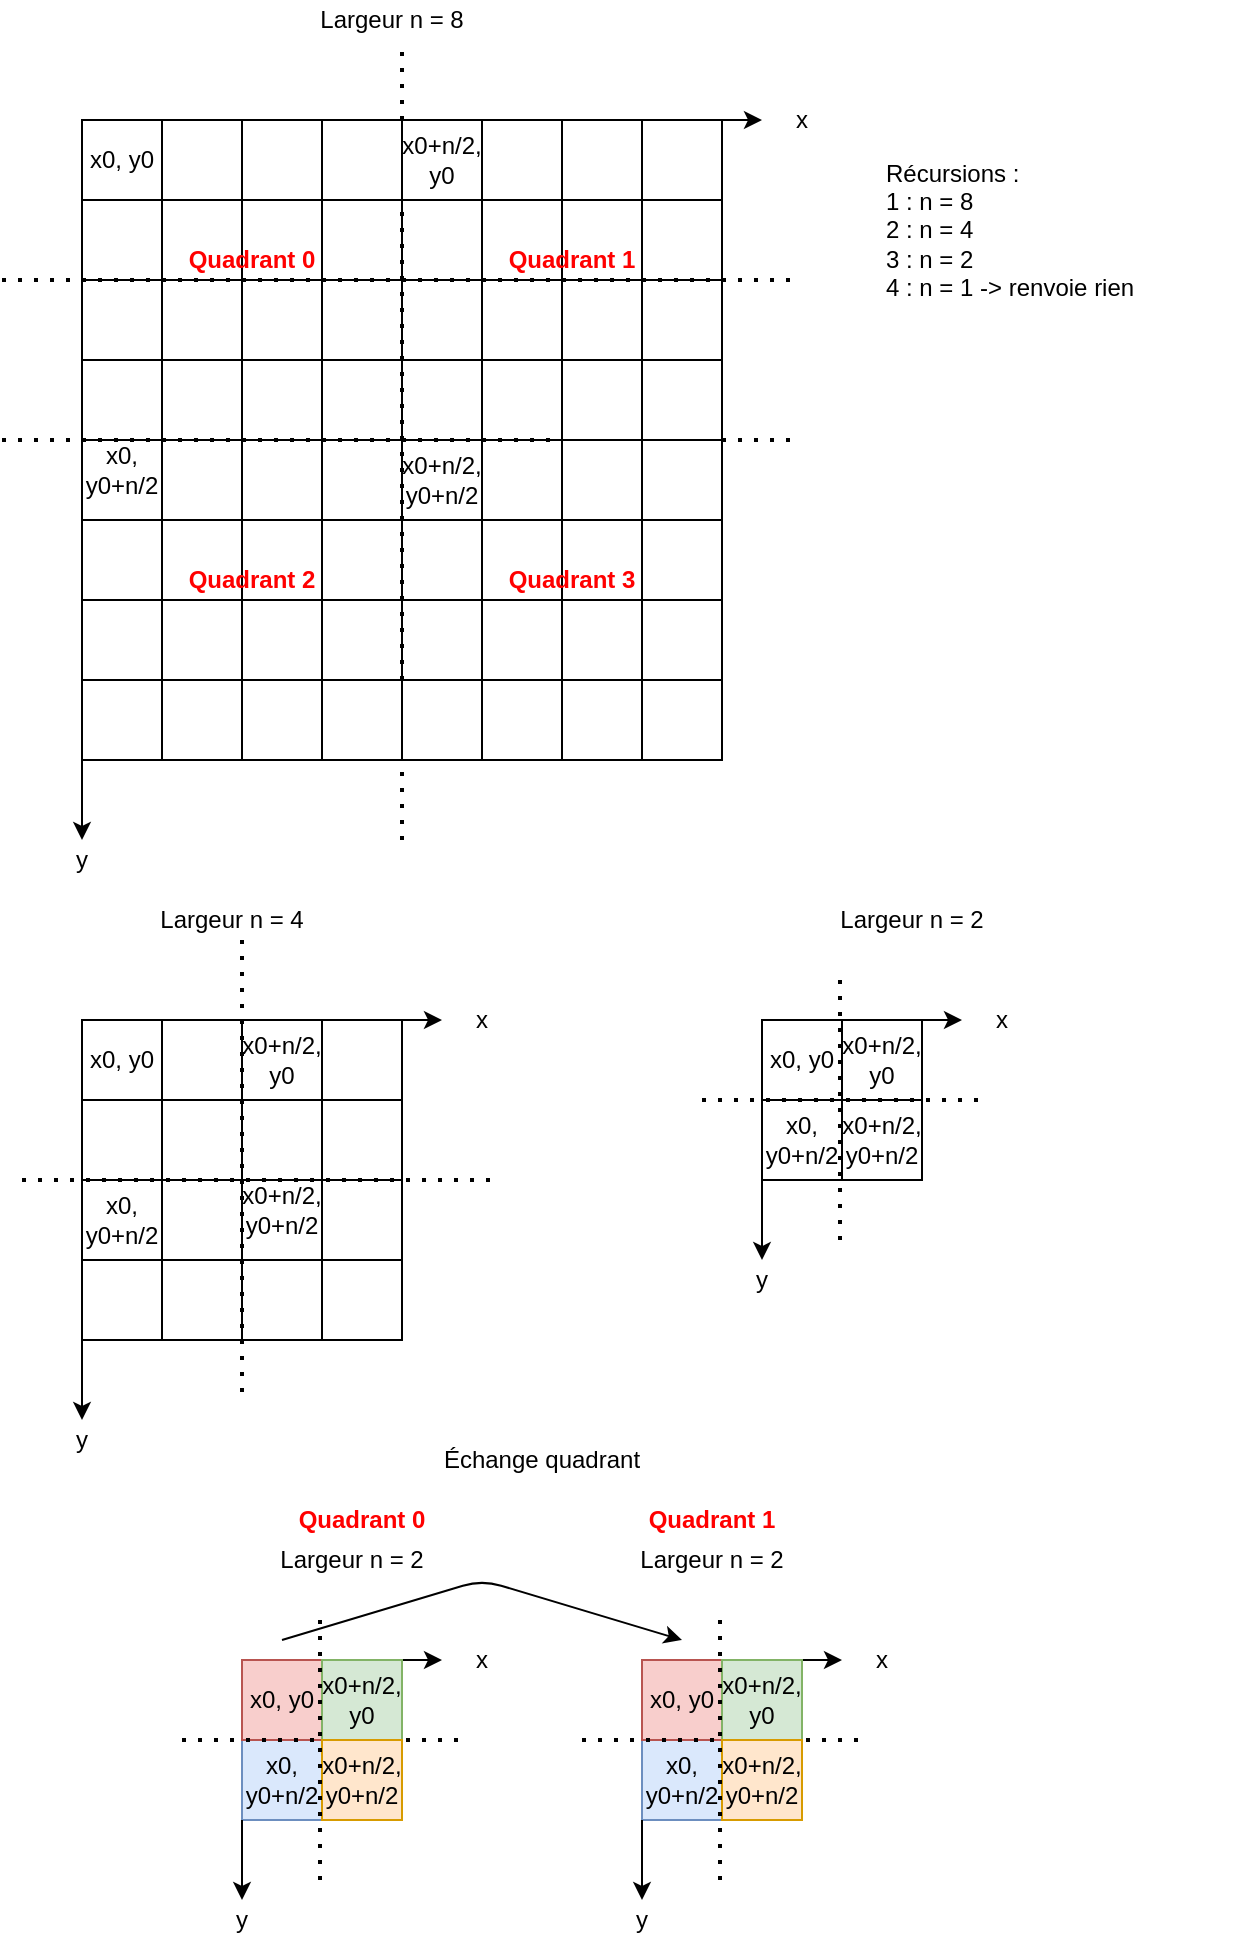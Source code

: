 <mxfile version="13.7.9" type="device"><diagram id="n2MHxy23LlcW4F53Tmk_" name="Page-1"><mxGraphModel dx="1102" dy="768" grid="1" gridSize="10" guides="1" tooltips="1" connect="1" arrows="1" fold="1" page="1" pageScale="1" pageWidth="827" pageHeight="1169" math="0" shadow="0"><root><mxCell id="0"/><mxCell id="1" parent="0"/><mxCell id="PZK3FzzsTEu2KzFQOpVX-1" value="" style="whiteSpace=wrap;html=1;aspect=fixed;" vertex="1" parent="1"><mxGeometry x="80" y="120" width="40" height="40" as="geometry"/></mxCell><mxCell id="PZK3FzzsTEu2KzFQOpVX-2" value="" style="whiteSpace=wrap;html=1;aspect=fixed;" vertex="1" parent="1"><mxGeometry x="120" y="120" width="40" height="40" as="geometry"/></mxCell><mxCell id="PZK3FzzsTEu2KzFQOpVX-3" value="" style="whiteSpace=wrap;html=1;aspect=fixed;" vertex="1" parent="1"><mxGeometry x="120" y="160" width="40" height="40" as="geometry"/></mxCell><mxCell id="PZK3FzzsTEu2KzFQOpVX-4" value="" style="whiteSpace=wrap;html=1;aspect=fixed;" vertex="1" parent="1"><mxGeometry x="80" y="160" width="40" height="40" as="geometry"/></mxCell><mxCell id="PZK3FzzsTEu2KzFQOpVX-5" value="" style="whiteSpace=wrap;html=1;aspect=fixed;" vertex="1" parent="1"><mxGeometry x="160" y="120" width="40" height="40" as="geometry"/></mxCell><mxCell id="PZK3FzzsTEu2KzFQOpVX-6" value="" style="whiteSpace=wrap;html=1;aspect=fixed;" vertex="1" parent="1"><mxGeometry x="160" y="160" width="40" height="40" as="geometry"/></mxCell><mxCell id="PZK3FzzsTEu2KzFQOpVX-7" value="" style="whiteSpace=wrap;html=1;aspect=fixed;" vertex="1" parent="1"><mxGeometry x="80" y="200" width="40" height="40" as="geometry"/></mxCell><mxCell id="PZK3FzzsTEu2KzFQOpVX-8" value="" style="whiteSpace=wrap;html=1;aspect=fixed;" vertex="1" parent="1"><mxGeometry x="120" y="200" width="40" height="40" as="geometry"/></mxCell><mxCell id="PZK3FzzsTEu2KzFQOpVX-9" value="" style="whiteSpace=wrap;html=1;aspect=fixed;" vertex="1" parent="1"><mxGeometry x="160" y="200" width="40" height="40" as="geometry"/></mxCell><mxCell id="PZK3FzzsTEu2KzFQOpVX-10" value="" style="whiteSpace=wrap;html=1;aspect=fixed;" vertex="1" parent="1"><mxGeometry x="200" y="240" width="40" height="40" as="geometry"/></mxCell><mxCell id="PZK3FzzsTEu2KzFQOpVX-11" value="" style="whiteSpace=wrap;html=1;aspect=fixed;" vertex="1" parent="1"><mxGeometry x="240" y="240" width="40" height="40" as="geometry"/></mxCell><mxCell id="PZK3FzzsTEu2KzFQOpVX-12" value="" style="whiteSpace=wrap;html=1;aspect=fixed;" vertex="1" parent="1"><mxGeometry x="240" y="280" width="40" height="40" as="geometry"/></mxCell><mxCell id="PZK3FzzsTEu2KzFQOpVX-13" value="" style="whiteSpace=wrap;html=1;aspect=fixed;" vertex="1" parent="1"><mxGeometry x="200" y="280" width="40" height="40" as="geometry"/></mxCell><mxCell id="PZK3FzzsTEu2KzFQOpVX-14" value="" style="whiteSpace=wrap;html=1;aspect=fixed;" vertex="1" parent="1"><mxGeometry x="280" y="240" width="40" height="40" as="geometry"/></mxCell><mxCell id="PZK3FzzsTEu2KzFQOpVX-15" value="" style="whiteSpace=wrap;html=1;aspect=fixed;" vertex="1" parent="1"><mxGeometry x="280" y="280" width="40" height="40" as="geometry"/></mxCell><mxCell id="PZK3FzzsTEu2KzFQOpVX-16" value="" style="whiteSpace=wrap;html=1;aspect=fixed;" vertex="1" parent="1"><mxGeometry x="200" y="320" width="40" height="40" as="geometry"/></mxCell><mxCell id="PZK3FzzsTEu2KzFQOpVX-17" value="" style="whiteSpace=wrap;html=1;aspect=fixed;" vertex="1" parent="1"><mxGeometry x="240" y="320" width="40" height="40" as="geometry"/></mxCell><mxCell id="PZK3FzzsTEu2KzFQOpVX-18" value="" style="whiteSpace=wrap;html=1;aspect=fixed;" vertex="1" parent="1"><mxGeometry x="280" y="320" width="40" height="40" as="geometry"/></mxCell><mxCell id="PZK3FzzsTEu2KzFQOpVX-19" value="" style="whiteSpace=wrap;html=1;aspect=fixed;" vertex="1" parent="1"><mxGeometry x="80" y="240" width="40" height="40" as="geometry"/></mxCell><mxCell id="PZK3FzzsTEu2KzFQOpVX-20" value="" style="whiteSpace=wrap;html=1;aspect=fixed;" vertex="1" parent="1"><mxGeometry x="120" y="240" width="40" height="40" as="geometry"/></mxCell><mxCell id="PZK3FzzsTEu2KzFQOpVX-21" value="" style="whiteSpace=wrap;html=1;aspect=fixed;" vertex="1" parent="1"><mxGeometry x="120" y="280" width="40" height="40" as="geometry"/></mxCell><mxCell id="PZK3FzzsTEu2KzFQOpVX-22" value="" style="whiteSpace=wrap;html=1;aspect=fixed;" vertex="1" parent="1"><mxGeometry x="80" y="280" width="40" height="40" as="geometry"/></mxCell><mxCell id="PZK3FzzsTEu2KzFQOpVX-23" value="" style="whiteSpace=wrap;html=1;aspect=fixed;" vertex="1" parent="1"><mxGeometry x="160" y="240" width="40" height="40" as="geometry"/></mxCell><mxCell id="PZK3FzzsTEu2KzFQOpVX-24" value="" style="whiteSpace=wrap;html=1;aspect=fixed;" vertex="1" parent="1"><mxGeometry x="160" y="280" width="40" height="40" as="geometry"/></mxCell><mxCell id="PZK3FzzsTEu2KzFQOpVX-25" value="" style="whiteSpace=wrap;html=1;aspect=fixed;" vertex="1" parent="1"><mxGeometry x="80" y="320" width="40" height="40" as="geometry"/></mxCell><mxCell id="PZK3FzzsTEu2KzFQOpVX-26" value="" style="whiteSpace=wrap;html=1;aspect=fixed;" vertex="1" parent="1"><mxGeometry x="120" y="320" width="40" height="40" as="geometry"/></mxCell><mxCell id="PZK3FzzsTEu2KzFQOpVX-27" value="" style="whiteSpace=wrap;html=1;aspect=fixed;" vertex="1" parent="1"><mxGeometry x="160" y="320" width="40" height="40" as="geometry"/></mxCell><mxCell id="PZK3FzzsTEu2KzFQOpVX-28" value="" style="whiteSpace=wrap;html=1;aspect=fixed;" vertex="1" parent="1"><mxGeometry x="200" y="120" width="40" height="40" as="geometry"/></mxCell><mxCell id="PZK3FzzsTEu2KzFQOpVX-29" value="" style="whiteSpace=wrap;html=1;aspect=fixed;" vertex="1" parent="1"><mxGeometry x="240" y="120" width="40" height="40" as="geometry"/></mxCell><mxCell id="PZK3FzzsTEu2KzFQOpVX-30" value="" style="whiteSpace=wrap;html=1;aspect=fixed;" vertex="1" parent="1"><mxGeometry x="240" y="160" width="40" height="40" as="geometry"/></mxCell><mxCell id="PZK3FzzsTEu2KzFQOpVX-31" value="" style="whiteSpace=wrap;html=1;aspect=fixed;" vertex="1" parent="1"><mxGeometry x="200" y="160" width="40" height="40" as="geometry"/></mxCell><mxCell id="PZK3FzzsTEu2KzFQOpVX-32" value="" style="whiteSpace=wrap;html=1;aspect=fixed;" vertex="1" parent="1"><mxGeometry x="280" y="120" width="40" height="40" as="geometry"/></mxCell><mxCell id="PZK3FzzsTEu2KzFQOpVX-33" value="" style="whiteSpace=wrap;html=1;aspect=fixed;" vertex="1" parent="1"><mxGeometry x="280" y="160" width="40" height="40" as="geometry"/></mxCell><mxCell id="PZK3FzzsTEu2KzFQOpVX-34" value="" style="whiteSpace=wrap;html=1;aspect=fixed;" vertex="1" parent="1"><mxGeometry x="200" y="200" width="40" height="40" as="geometry"/></mxCell><mxCell id="PZK3FzzsTEu2KzFQOpVX-35" value="" style="whiteSpace=wrap;html=1;aspect=fixed;" vertex="1" parent="1"><mxGeometry x="240" y="200" width="40" height="40" as="geometry"/></mxCell><mxCell id="PZK3FzzsTEu2KzFQOpVX-36" value="" style="whiteSpace=wrap;html=1;aspect=fixed;" vertex="1" parent="1"><mxGeometry x="280" y="200" width="40" height="40" as="geometry"/></mxCell><mxCell id="PZK3FzzsTEu2KzFQOpVX-37" value="" style="endArrow=none;dashed=1;html=1;dashPattern=1 3;strokeWidth=2;" edge="1" parent="1"><mxGeometry width="50" height="50" relative="1" as="geometry"><mxPoint x="240" y="440" as="sourcePoint"/><mxPoint x="240" y="40" as="targetPoint"/></mxGeometry></mxCell><mxCell id="PZK3FzzsTEu2KzFQOpVX-38" value="" style="endArrow=none;dashed=1;html=1;dashPattern=1 3;strokeWidth=2;" edge="1" parent="1"><mxGeometry width="50" height="50" relative="1" as="geometry"><mxPoint x="40" y="240" as="sourcePoint"/><mxPoint x="440" y="240" as="targetPoint"/></mxGeometry></mxCell><mxCell id="PZK3FzzsTEu2KzFQOpVX-115" value="" style="whiteSpace=wrap;html=1;aspect=fixed;" vertex="1" parent="1"><mxGeometry x="80" y="80" width="40" height="40" as="geometry"/></mxCell><mxCell id="PZK3FzzsTEu2KzFQOpVX-116" value="" style="whiteSpace=wrap;html=1;aspect=fixed;" vertex="1" parent="1"><mxGeometry x="120" y="80" width="40" height="40" as="geometry"/></mxCell><mxCell id="PZK3FzzsTEu2KzFQOpVX-117" value="" style="whiteSpace=wrap;html=1;aspect=fixed;" vertex="1" parent="1"><mxGeometry x="160" y="80" width="40" height="40" as="geometry"/></mxCell><mxCell id="PZK3FzzsTEu2KzFQOpVX-118" value="" style="whiteSpace=wrap;html=1;aspect=fixed;" vertex="1" parent="1"><mxGeometry x="200" y="80" width="40" height="40" as="geometry"/></mxCell><mxCell id="PZK3FzzsTEu2KzFQOpVX-119" value="" style="whiteSpace=wrap;html=1;aspect=fixed;" vertex="1" parent="1"><mxGeometry x="240" y="80" width="40" height="40" as="geometry"/></mxCell><mxCell id="PZK3FzzsTEu2KzFQOpVX-120" value="" style="whiteSpace=wrap;html=1;aspect=fixed;" vertex="1" parent="1"><mxGeometry x="280" y="80" width="40" height="40" as="geometry"/></mxCell><mxCell id="PZK3FzzsTEu2KzFQOpVX-121" value="" style="whiteSpace=wrap;html=1;aspect=fixed;" vertex="1" parent="1"><mxGeometry x="320" y="240" width="40" height="40" as="geometry"/></mxCell><mxCell id="PZK3FzzsTEu2KzFQOpVX-122" value="" style="whiteSpace=wrap;html=1;aspect=fixed;" vertex="1" parent="1"><mxGeometry x="320" y="280" width="40" height="40" as="geometry"/></mxCell><mxCell id="PZK3FzzsTEu2KzFQOpVX-123" value="" style="whiteSpace=wrap;html=1;aspect=fixed;" vertex="1" parent="1"><mxGeometry x="320" y="320" width="40" height="40" as="geometry"/></mxCell><mxCell id="PZK3FzzsTEu2KzFQOpVX-124" value="" style="whiteSpace=wrap;html=1;aspect=fixed;" vertex="1" parent="1"><mxGeometry x="320" y="120" width="40" height="40" as="geometry"/></mxCell><mxCell id="PZK3FzzsTEu2KzFQOpVX-125" value="" style="whiteSpace=wrap;html=1;aspect=fixed;" vertex="1" parent="1"><mxGeometry x="320" y="160" width="40" height="40" as="geometry"/></mxCell><mxCell id="PZK3FzzsTEu2KzFQOpVX-126" value="" style="whiteSpace=wrap;html=1;aspect=fixed;" vertex="1" parent="1"><mxGeometry x="320" y="200" width="40" height="40" as="geometry"/></mxCell><mxCell id="PZK3FzzsTEu2KzFQOpVX-127" value="" style="whiteSpace=wrap;html=1;aspect=fixed;" vertex="1" parent="1"><mxGeometry x="320" y="80" width="40" height="40" as="geometry"/></mxCell><mxCell id="PZK3FzzsTEu2KzFQOpVX-128" value="" style="whiteSpace=wrap;html=1;aspect=fixed;" vertex="1" parent="1"><mxGeometry x="360" y="240" width="40" height="40" as="geometry"/></mxCell><mxCell id="PZK3FzzsTEu2KzFQOpVX-129" value="" style="whiteSpace=wrap;html=1;aspect=fixed;" vertex="1" parent="1"><mxGeometry x="360" y="280" width="40" height="40" as="geometry"/></mxCell><mxCell id="PZK3FzzsTEu2KzFQOpVX-130" value="" style="whiteSpace=wrap;html=1;aspect=fixed;" vertex="1" parent="1"><mxGeometry x="360" y="320" width="40" height="40" as="geometry"/></mxCell><mxCell id="PZK3FzzsTEu2KzFQOpVX-131" value="" style="whiteSpace=wrap;html=1;aspect=fixed;" vertex="1" parent="1"><mxGeometry x="360" y="120" width="40" height="40" as="geometry"/></mxCell><mxCell id="PZK3FzzsTEu2KzFQOpVX-132" value="" style="whiteSpace=wrap;html=1;aspect=fixed;" vertex="1" parent="1"><mxGeometry x="360" y="160" width="40" height="40" as="geometry"/></mxCell><mxCell id="PZK3FzzsTEu2KzFQOpVX-133" value="" style="whiteSpace=wrap;html=1;aspect=fixed;" vertex="1" parent="1"><mxGeometry x="360" y="200" width="40" height="40" as="geometry"/></mxCell><mxCell id="PZK3FzzsTEu2KzFQOpVX-134" value="" style="whiteSpace=wrap;html=1;aspect=fixed;" vertex="1" parent="1"><mxGeometry x="360" y="80" width="40" height="40" as="geometry"/></mxCell><mxCell id="PZK3FzzsTEu2KzFQOpVX-135" value="" style="whiteSpace=wrap;html=1;aspect=fixed;" vertex="1" parent="1"><mxGeometry x="200" y="360" width="40" height="40" as="geometry"/></mxCell><mxCell id="PZK3FzzsTEu2KzFQOpVX-136" value="" style="whiteSpace=wrap;html=1;aspect=fixed;" vertex="1" parent="1"><mxGeometry x="240" y="360" width="40" height="40" as="geometry"/></mxCell><mxCell id="PZK3FzzsTEu2KzFQOpVX-137" value="" style="whiteSpace=wrap;html=1;aspect=fixed;" vertex="1" parent="1"><mxGeometry x="280" y="360" width="40" height="40" as="geometry"/></mxCell><mxCell id="PZK3FzzsTEu2KzFQOpVX-138" value="" style="whiteSpace=wrap;html=1;aspect=fixed;" vertex="1" parent="1"><mxGeometry x="80" y="360" width="40" height="40" as="geometry"/></mxCell><mxCell id="PZK3FzzsTEu2KzFQOpVX-139" value="" style="whiteSpace=wrap;html=1;aspect=fixed;" vertex="1" parent="1"><mxGeometry x="120" y="360" width="40" height="40" as="geometry"/></mxCell><mxCell id="PZK3FzzsTEu2KzFQOpVX-140" value="" style="whiteSpace=wrap;html=1;aspect=fixed;" vertex="1" parent="1"><mxGeometry x="160" y="360" width="40" height="40" as="geometry"/></mxCell><mxCell id="PZK3FzzsTEu2KzFQOpVX-141" value="" style="whiteSpace=wrap;html=1;aspect=fixed;" vertex="1" parent="1"><mxGeometry x="320" y="360" width="40" height="40" as="geometry"/></mxCell><mxCell id="PZK3FzzsTEu2KzFQOpVX-142" value="" style="whiteSpace=wrap;html=1;aspect=fixed;" vertex="1" parent="1"><mxGeometry x="360" y="360" width="40" height="40" as="geometry"/></mxCell><mxCell id="PZK3FzzsTEu2KzFQOpVX-146" value="Récursions :&lt;br&gt;1 : n = 8&lt;br&gt;2 : n = 4&lt;br&gt;3 : n = 2&lt;br&gt;4 : n = 1 -&amp;gt; renvoie rien" style="text;html=1;strokeColor=none;fillColor=none;align=left;verticalAlign=middle;whiteSpace=wrap;rounded=0;" vertex="1" parent="1"><mxGeometry x="480" y="90" width="180" height="90" as="geometry"/></mxCell><mxCell id="PZK3FzzsTEu2KzFQOpVX-147" value="x0, y0" style="text;html=1;strokeColor=none;fillColor=none;align=center;verticalAlign=middle;whiteSpace=wrap;rounded=0;" vertex="1" parent="1"><mxGeometry x="80" y="90" width="40" height="20" as="geometry"/></mxCell><mxCell id="PZK3FzzsTEu2KzFQOpVX-148" value="" style="endArrow=classic;html=1;exitX=0;exitY=1;exitDx=0;exitDy=0;" edge="1" parent="1" source="PZK3FzzsTEu2KzFQOpVX-138"><mxGeometry width="50" height="50" relative="1" as="geometry"><mxPoint x="300" y="270" as="sourcePoint"/><mxPoint x="80" y="440" as="targetPoint"/></mxGeometry></mxCell><mxCell id="PZK3FzzsTEu2KzFQOpVX-149" value="" style="endArrow=classic;html=1;exitX=1;exitY=0;exitDx=0;exitDy=0;" edge="1" parent="1" source="PZK3FzzsTEu2KzFQOpVX-134" target="PZK3FzzsTEu2KzFQOpVX-150"><mxGeometry width="50" height="50" relative="1" as="geometry"><mxPoint x="300" y="270" as="sourcePoint"/><mxPoint x="440" y="80" as="targetPoint"/></mxGeometry></mxCell><mxCell id="PZK3FzzsTEu2KzFQOpVX-150" value="x" style="text;html=1;strokeColor=none;fillColor=none;align=center;verticalAlign=middle;whiteSpace=wrap;rounded=0;" vertex="1" parent="1"><mxGeometry x="420" y="70" width="40" height="20" as="geometry"/></mxCell><mxCell id="PZK3FzzsTEu2KzFQOpVX-151" value="y" style="text;html=1;strokeColor=none;fillColor=none;align=center;verticalAlign=middle;whiteSpace=wrap;rounded=0;" vertex="1" parent="1"><mxGeometry x="60" y="440" width="40" height="20" as="geometry"/></mxCell><mxCell id="PZK3FzzsTEu2KzFQOpVX-152" value="x0, y0+n/2" style="text;html=1;strokeColor=none;fillColor=none;align=center;verticalAlign=middle;whiteSpace=wrap;rounded=0;" vertex="1" parent="1"><mxGeometry x="80" y="240" width="40" height="30" as="geometry"/></mxCell><mxCell id="PZK3FzzsTEu2KzFQOpVX-153" value="x0+n/2,&lt;br&gt;y0" style="text;html=1;strokeColor=none;fillColor=none;align=center;verticalAlign=middle;whiteSpace=wrap;rounded=0;" vertex="1" parent="1"><mxGeometry x="240" y="80" width="40" height="40" as="geometry"/></mxCell><mxCell id="PZK3FzzsTEu2KzFQOpVX-154" value="x0+n/2,&lt;br&gt;y0+n/2" style="text;html=1;strokeColor=none;fillColor=none;align=center;verticalAlign=middle;whiteSpace=wrap;rounded=0;" vertex="1" parent="1"><mxGeometry x="240" y="240" width="40" height="40" as="geometry"/></mxCell><mxCell id="PZK3FzzsTEu2KzFQOpVX-156" value="Largeur n = 8" style="text;html=1;strokeColor=none;fillColor=none;align=center;verticalAlign=middle;whiteSpace=wrap;rounded=0;" vertex="1" parent="1"><mxGeometry x="150" y="20" width="170" height="20" as="geometry"/></mxCell><mxCell id="PZK3FzzsTEu2KzFQOpVX-157" value="" style="whiteSpace=wrap;html=1;aspect=fixed;" vertex="1" parent="1"><mxGeometry x="80" y="570" width="40" height="40" as="geometry"/></mxCell><mxCell id="PZK3FzzsTEu2KzFQOpVX-158" value="" style="whiteSpace=wrap;html=1;aspect=fixed;" vertex="1" parent="1"><mxGeometry x="120" y="570" width="40" height="40" as="geometry"/></mxCell><mxCell id="PZK3FzzsTEu2KzFQOpVX-159" value="" style="whiteSpace=wrap;html=1;aspect=fixed;" vertex="1" parent="1"><mxGeometry x="120" y="610" width="40" height="40" as="geometry"/></mxCell><mxCell id="PZK3FzzsTEu2KzFQOpVX-160" value="" style="whiteSpace=wrap;html=1;aspect=fixed;" vertex="1" parent="1"><mxGeometry x="80" y="610" width="40" height="40" as="geometry"/></mxCell><mxCell id="PZK3FzzsTEu2KzFQOpVX-161" value="" style="whiteSpace=wrap;html=1;aspect=fixed;" vertex="1" parent="1"><mxGeometry x="160" y="570" width="40" height="40" as="geometry"/></mxCell><mxCell id="PZK3FzzsTEu2KzFQOpVX-162" value="" style="whiteSpace=wrap;html=1;aspect=fixed;" vertex="1" parent="1"><mxGeometry x="160" y="610" width="40" height="40" as="geometry"/></mxCell><mxCell id="PZK3FzzsTEu2KzFQOpVX-163" value="" style="whiteSpace=wrap;html=1;aspect=fixed;" vertex="1" parent="1"><mxGeometry x="80" y="650" width="40" height="40" as="geometry"/></mxCell><mxCell id="PZK3FzzsTEu2KzFQOpVX-164" value="" style="whiteSpace=wrap;html=1;aspect=fixed;" vertex="1" parent="1"><mxGeometry x="120" y="650" width="40" height="40" as="geometry"/></mxCell><mxCell id="PZK3FzzsTEu2KzFQOpVX-165" value="" style="whiteSpace=wrap;html=1;aspect=fixed;" vertex="1" parent="1"><mxGeometry x="160" y="650" width="40" height="40" as="geometry"/></mxCell><mxCell id="PZK3FzzsTEu2KzFQOpVX-172" value="" style="whiteSpace=wrap;html=1;aspect=fixed;" vertex="1" parent="1"><mxGeometry x="200" y="570" width="40" height="40" as="geometry"/></mxCell><mxCell id="PZK3FzzsTEu2KzFQOpVX-175" value="" style="whiteSpace=wrap;html=1;aspect=fixed;" vertex="1" parent="1"><mxGeometry x="200" y="610" width="40" height="40" as="geometry"/></mxCell><mxCell id="PZK3FzzsTEu2KzFQOpVX-178" value="" style="whiteSpace=wrap;html=1;aspect=fixed;" vertex="1" parent="1"><mxGeometry x="200" y="650" width="40" height="40" as="geometry"/></mxCell><mxCell id="PZK3FzzsTEu2KzFQOpVX-182" value="" style="whiteSpace=wrap;html=1;aspect=fixed;" vertex="1" parent="1"><mxGeometry x="80" y="530" width="40" height="40" as="geometry"/></mxCell><mxCell id="PZK3FzzsTEu2KzFQOpVX-183" value="" style="whiteSpace=wrap;html=1;aspect=fixed;" vertex="1" parent="1"><mxGeometry x="120" y="530" width="40" height="40" as="geometry"/></mxCell><mxCell id="PZK3FzzsTEu2KzFQOpVX-184" value="" style="whiteSpace=wrap;html=1;aspect=fixed;" vertex="1" parent="1"><mxGeometry x="160" y="530" width="40" height="40" as="geometry"/></mxCell><mxCell id="PZK3FzzsTEu2KzFQOpVX-185" value="" style="whiteSpace=wrap;html=1;aspect=fixed;" vertex="1" parent="1"><mxGeometry x="200" y="530" width="40" height="40" as="geometry"/></mxCell><mxCell id="PZK3FzzsTEu2KzFQOpVX-198" value="" style="endArrow=none;dashed=1;html=1;dashPattern=1 3;strokeWidth=2;" edge="1" parent="1"><mxGeometry width="50" height="50" relative="1" as="geometry"><mxPoint x="50" y="610" as="sourcePoint"/><mxPoint x="290" y="610" as="targetPoint"/></mxGeometry></mxCell><mxCell id="PZK3FzzsTEu2KzFQOpVX-199" value="x0, y0" style="text;html=1;strokeColor=none;fillColor=none;align=center;verticalAlign=middle;whiteSpace=wrap;rounded=0;" vertex="1" parent="1"><mxGeometry x="80" y="540" width="40" height="20" as="geometry"/></mxCell><mxCell id="PZK3FzzsTEu2KzFQOpVX-200" value="" style="endArrow=classic;html=1;exitX=1;exitY=0;exitDx=0;exitDy=0;" edge="1" target="PZK3FzzsTEu2KzFQOpVX-201" parent="1"><mxGeometry width="50" height="50" relative="1" as="geometry"><mxPoint x="240" y="530" as="sourcePoint"/><mxPoint x="280" y="530" as="targetPoint"/></mxGeometry></mxCell><mxCell id="PZK3FzzsTEu2KzFQOpVX-201" value="x" style="text;html=1;strokeColor=none;fillColor=none;align=center;verticalAlign=middle;whiteSpace=wrap;rounded=0;" vertex="1" parent="1"><mxGeometry x="260" y="520" width="40" height="20" as="geometry"/></mxCell><mxCell id="PZK3FzzsTEu2KzFQOpVX-202" value="x0, y0+n/2" style="text;html=1;strokeColor=none;fillColor=none;align=center;verticalAlign=middle;whiteSpace=wrap;rounded=0;" vertex="1" parent="1"><mxGeometry x="80" y="615" width="40" height="30" as="geometry"/></mxCell><mxCell id="PZK3FzzsTEu2KzFQOpVX-203" value="x0+n/2,&lt;br&gt;y0" style="text;html=1;strokeColor=none;fillColor=none;align=center;verticalAlign=middle;whiteSpace=wrap;rounded=0;" vertex="1" parent="1"><mxGeometry x="160" y="530" width="40" height="40" as="geometry"/></mxCell><mxCell id="PZK3FzzsTEu2KzFQOpVX-204" value="x0+n/2,&lt;br&gt;y0+n/2" style="text;html=1;strokeColor=none;fillColor=none;align=center;verticalAlign=middle;whiteSpace=wrap;rounded=0;" vertex="1" parent="1"><mxGeometry x="160" y="605" width="40" height="40" as="geometry"/></mxCell><mxCell id="PZK3FzzsTEu2KzFQOpVX-205" value="Largeur n = 4" style="text;html=1;strokeColor=none;fillColor=none;align=center;verticalAlign=middle;whiteSpace=wrap;rounded=0;" vertex="1" parent="1"><mxGeometry x="70" y="470" width="170" height="20" as="geometry"/></mxCell><mxCell id="PZK3FzzsTEu2KzFQOpVX-206" value="" style="endArrow=none;dashed=1;html=1;dashPattern=1 3;strokeWidth=2;" edge="1" parent="1"><mxGeometry width="50" height="50" relative="1" as="geometry"><mxPoint x="160" y="490" as="sourcePoint"/><mxPoint x="160" y="720" as="targetPoint"/></mxGeometry></mxCell><mxCell id="PZK3FzzsTEu2KzFQOpVX-208" value="" style="endArrow=classic;html=1;exitX=0;exitY=1;exitDx=0;exitDy=0;" edge="1" parent="1"><mxGeometry width="50" height="50" relative="1" as="geometry"><mxPoint x="80" y="690" as="sourcePoint"/><mxPoint x="80" y="730" as="targetPoint"/></mxGeometry></mxCell><mxCell id="PZK3FzzsTEu2KzFQOpVX-209" value="y" style="text;html=1;strokeColor=none;fillColor=none;align=center;verticalAlign=middle;whiteSpace=wrap;rounded=0;" vertex="1" parent="1"><mxGeometry x="60" y="730" width="40" height="20" as="geometry"/></mxCell><mxCell id="PZK3FzzsTEu2KzFQOpVX-210" value="" style="whiteSpace=wrap;html=1;aspect=fixed;" vertex="1" parent="1"><mxGeometry x="420" y="570" width="40" height="40" as="geometry"/></mxCell><mxCell id="PZK3FzzsTEu2KzFQOpVX-211" value="" style="whiteSpace=wrap;html=1;aspect=fixed;" vertex="1" parent="1"><mxGeometry x="460" y="570" width="40" height="40" as="geometry"/></mxCell><mxCell id="PZK3FzzsTEu2KzFQOpVX-222" value="" style="whiteSpace=wrap;html=1;aspect=fixed;" vertex="1" parent="1"><mxGeometry x="420" y="530" width="40" height="40" as="geometry"/></mxCell><mxCell id="PZK3FzzsTEu2KzFQOpVX-223" value="" style="whiteSpace=wrap;html=1;aspect=fixed;" vertex="1" parent="1"><mxGeometry x="460" y="530" width="40" height="40" as="geometry"/></mxCell><mxCell id="PZK3FzzsTEu2KzFQOpVX-226" value="" style="endArrow=none;dashed=1;html=1;dashPattern=1 3;strokeWidth=2;" edge="1" parent="1"><mxGeometry width="50" height="50" relative="1" as="geometry"><mxPoint x="390" y="570" as="sourcePoint"/><mxPoint x="530" y="570" as="targetPoint"/></mxGeometry></mxCell><mxCell id="PZK3FzzsTEu2KzFQOpVX-227" value="x0, y0" style="text;html=1;strokeColor=none;fillColor=none;align=center;verticalAlign=middle;whiteSpace=wrap;rounded=0;" vertex="1" parent="1"><mxGeometry x="420" y="540" width="40" height="20" as="geometry"/></mxCell><mxCell id="PZK3FzzsTEu2KzFQOpVX-228" value="" style="endArrow=classic;html=1;exitX=1;exitY=0;exitDx=0;exitDy=0;" edge="1" target="PZK3FzzsTEu2KzFQOpVX-229" parent="1"><mxGeometry width="50" height="50" relative="1" as="geometry"><mxPoint x="500" y="530" as="sourcePoint"/><mxPoint x="540" y="530" as="targetPoint"/></mxGeometry></mxCell><mxCell id="PZK3FzzsTEu2KzFQOpVX-229" value="x" style="text;html=1;strokeColor=none;fillColor=none;align=center;verticalAlign=middle;whiteSpace=wrap;rounded=0;" vertex="1" parent="1"><mxGeometry x="520" y="520" width="40" height="20" as="geometry"/></mxCell><mxCell id="PZK3FzzsTEu2KzFQOpVX-230" value="x0, y0+n/2" style="text;html=1;strokeColor=none;fillColor=none;align=center;verticalAlign=middle;whiteSpace=wrap;rounded=0;" vertex="1" parent="1"><mxGeometry x="420" y="575" width="40" height="30" as="geometry"/></mxCell><mxCell id="PZK3FzzsTEu2KzFQOpVX-231" value="x0+n/2,&lt;br&gt;y0" style="text;html=1;strokeColor=none;fillColor=none;align=center;verticalAlign=middle;whiteSpace=wrap;rounded=0;" vertex="1" parent="1"><mxGeometry x="460" y="530" width="40" height="40" as="geometry"/></mxCell><mxCell id="PZK3FzzsTEu2KzFQOpVX-232" value="x0+n/2,&lt;br&gt;y0+n/2" style="text;html=1;strokeColor=none;fillColor=none;align=center;verticalAlign=middle;whiteSpace=wrap;rounded=0;" vertex="1" parent="1"><mxGeometry x="460" y="570" width="40" height="40" as="geometry"/></mxCell><mxCell id="PZK3FzzsTEu2KzFQOpVX-233" value="Largeur n = 2" style="text;html=1;strokeColor=none;fillColor=none;align=center;verticalAlign=middle;whiteSpace=wrap;rounded=0;" vertex="1" parent="1"><mxGeometry x="410" y="470" width="170" height="20" as="geometry"/></mxCell><mxCell id="PZK3FzzsTEu2KzFQOpVX-234" value="" style="endArrow=none;dashed=1;html=1;dashPattern=1 3;strokeWidth=2;" edge="1" parent="1"><mxGeometry width="50" height="50" relative="1" as="geometry"><mxPoint x="459" y="510" as="sourcePoint"/><mxPoint x="459" y="640" as="targetPoint"/></mxGeometry></mxCell><mxCell id="PZK3FzzsTEu2KzFQOpVX-235" value="" style="endArrow=classic;html=1;exitX=0;exitY=1;exitDx=0;exitDy=0;" edge="1" parent="1"><mxGeometry width="50" height="50" relative="1" as="geometry"><mxPoint x="420" y="610" as="sourcePoint"/><mxPoint x="420" y="650" as="targetPoint"/></mxGeometry></mxCell><mxCell id="PZK3FzzsTEu2KzFQOpVX-236" value="y" style="text;html=1;strokeColor=none;fillColor=none;align=center;verticalAlign=middle;whiteSpace=wrap;rounded=0;" vertex="1" parent="1"><mxGeometry x="400" y="650" width="40" height="20" as="geometry"/></mxCell><mxCell id="PZK3FzzsTEu2KzFQOpVX-237" value="" style="whiteSpace=wrap;html=1;aspect=fixed;fillColor=#dae8fc;strokeColor=#6c8ebf;" vertex="1" parent="1"><mxGeometry x="160" y="890" width="40" height="40" as="geometry"/></mxCell><mxCell id="PZK3FzzsTEu2KzFQOpVX-238" value="" style="whiteSpace=wrap;html=1;aspect=fixed;" vertex="1" parent="1"><mxGeometry x="200" y="890" width="40" height="40" as="geometry"/></mxCell><mxCell id="PZK3FzzsTEu2KzFQOpVX-239" value="" style="whiteSpace=wrap;html=1;aspect=fixed;fillColor=#f8cecc;strokeColor=#b85450;" vertex="1" parent="1"><mxGeometry x="160" y="850" width="40" height="40" as="geometry"/></mxCell><mxCell id="PZK3FzzsTEu2KzFQOpVX-240" value="" style="whiteSpace=wrap;html=1;aspect=fixed;" vertex="1" parent="1"><mxGeometry x="200" y="850" width="40" height="40" as="geometry"/></mxCell><mxCell id="PZK3FzzsTEu2KzFQOpVX-241" value="" style="endArrow=none;dashed=1;html=1;dashPattern=1 3;strokeWidth=2;" edge="1" parent="1"><mxGeometry width="50" height="50" relative="1" as="geometry"><mxPoint x="130" y="890" as="sourcePoint"/><mxPoint x="270" y="890" as="targetPoint"/></mxGeometry></mxCell><mxCell id="PZK3FzzsTEu2KzFQOpVX-242" value="x0, y0" style="text;html=1;strokeColor=none;fillColor=none;align=center;verticalAlign=middle;whiteSpace=wrap;rounded=0;" vertex="1" parent="1"><mxGeometry x="160" y="860" width="40" height="20" as="geometry"/></mxCell><mxCell id="PZK3FzzsTEu2KzFQOpVX-243" value="" style="endArrow=classic;html=1;exitX=1;exitY=0;exitDx=0;exitDy=0;" edge="1" parent="1" target="PZK3FzzsTEu2KzFQOpVX-244"><mxGeometry width="50" height="50" relative="1" as="geometry"><mxPoint x="240" y="850" as="sourcePoint"/><mxPoint x="280" y="850" as="targetPoint"/></mxGeometry></mxCell><mxCell id="PZK3FzzsTEu2KzFQOpVX-244" value="x" style="text;html=1;strokeColor=none;fillColor=none;align=center;verticalAlign=middle;whiteSpace=wrap;rounded=0;" vertex="1" parent="1"><mxGeometry x="260" y="840" width="40" height="20" as="geometry"/></mxCell><mxCell id="PZK3FzzsTEu2KzFQOpVX-245" value="x0, y0+n/2" style="text;html=1;strokeColor=none;fillColor=none;align=center;verticalAlign=middle;whiteSpace=wrap;rounded=0;" vertex="1" parent="1"><mxGeometry x="160" y="895" width="40" height="30" as="geometry"/></mxCell><mxCell id="PZK3FzzsTEu2KzFQOpVX-246" value="x0+n/2,&lt;br&gt;y0" style="text;html=1;strokeColor=#82b366;fillColor=#d5e8d4;align=center;verticalAlign=middle;whiteSpace=wrap;rounded=0;" vertex="1" parent="1"><mxGeometry x="200" y="850" width="40" height="40" as="geometry"/></mxCell><mxCell id="PZK3FzzsTEu2KzFQOpVX-247" value="x0+n/2,&lt;br&gt;y0+n/2" style="text;html=1;strokeColor=#d79b00;fillColor=#ffe6cc;align=center;verticalAlign=middle;whiteSpace=wrap;rounded=0;" vertex="1" parent="1"><mxGeometry x="200" y="890" width="40" height="40" as="geometry"/></mxCell><mxCell id="PZK3FzzsTEu2KzFQOpVX-248" value="Largeur n = 2" style="text;html=1;strokeColor=none;fillColor=none;align=center;verticalAlign=middle;whiteSpace=wrap;rounded=0;" vertex="1" parent="1"><mxGeometry x="130" y="790" width="170" height="20" as="geometry"/></mxCell><mxCell id="PZK3FzzsTEu2KzFQOpVX-249" value="" style="endArrow=none;dashed=1;html=1;dashPattern=1 3;strokeWidth=2;" edge="1" parent="1"><mxGeometry width="50" height="50" relative="1" as="geometry"><mxPoint x="199" y="830" as="sourcePoint"/><mxPoint x="199" y="960" as="targetPoint"/></mxGeometry></mxCell><mxCell id="PZK3FzzsTEu2KzFQOpVX-250" value="" style="endArrow=classic;html=1;exitX=0;exitY=1;exitDx=0;exitDy=0;" edge="1" parent="1"><mxGeometry width="50" height="50" relative="1" as="geometry"><mxPoint x="160" y="930" as="sourcePoint"/><mxPoint x="160" y="970" as="targetPoint"/></mxGeometry></mxCell><mxCell id="PZK3FzzsTEu2KzFQOpVX-251" value="y" style="text;html=1;strokeColor=none;fillColor=none;align=center;verticalAlign=middle;whiteSpace=wrap;rounded=0;" vertex="1" parent="1"><mxGeometry x="140" y="970" width="40" height="20" as="geometry"/></mxCell><mxCell id="PZK3FzzsTEu2KzFQOpVX-252" value="Quadrant 0" style="text;html=1;strokeColor=none;fillColor=none;align=center;verticalAlign=middle;whiteSpace=wrap;rounded=0;fontColor=#FF0000;fontStyle=1" vertex="1" parent="1"><mxGeometry x="120" y="140" width="90" height="20" as="geometry"/></mxCell><mxCell id="PZK3FzzsTEu2KzFQOpVX-253" value="Quadrant 1" style="text;html=1;strokeColor=none;fillColor=none;align=center;verticalAlign=middle;whiteSpace=wrap;rounded=0;fontColor=#FF0000;fontStyle=1" vertex="1" parent="1"><mxGeometry x="280" y="140" width="90" height="20" as="geometry"/></mxCell><mxCell id="PZK3FzzsTEu2KzFQOpVX-255" value="Quadrant 2" style="text;html=1;strokeColor=none;fillColor=none;align=center;verticalAlign=middle;whiteSpace=wrap;rounded=0;fontColor=#FF0000;fontStyle=1" vertex="1" parent="1"><mxGeometry x="120" y="300" width="90" height="20" as="geometry"/></mxCell><mxCell id="PZK3FzzsTEu2KzFQOpVX-256" value="Quadrant 3" style="text;html=1;strokeColor=none;fillColor=none;align=center;verticalAlign=middle;whiteSpace=wrap;rounded=0;fontColor=#FF0000;fontStyle=1" vertex="1" parent="1"><mxGeometry x="280" y="300" width="90" height="20" as="geometry"/></mxCell><mxCell id="PZK3FzzsTEu2KzFQOpVX-257" value="Quadrant 0" style="text;html=1;strokeColor=none;fillColor=none;align=center;verticalAlign=middle;whiteSpace=wrap;rounded=0;fontColor=#FF0000;fontStyle=1" vertex="1" parent="1"><mxGeometry x="175" y="770" width="90" height="20" as="geometry"/></mxCell><mxCell id="PZK3FzzsTEu2KzFQOpVX-259" value="" style="whiteSpace=wrap;html=1;aspect=fixed;fillColor=#dae8fc;strokeColor=#6c8ebf;" vertex="1" parent="1"><mxGeometry x="360" y="890" width="40" height="40" as="geometry"/></mxCell><mxCell id="PZK3FzzsTEu2KzFQOpVX-260" value="" style="whiteSpace=wrap;html=1;aspect=fixed;" vertex="1" parent="1"><mxGeometry x="400" y="890" width="40" height="40" as="geometry"/></mxCell><mxCell id="PZK3FzzsTEu2KzFQOpVX-261" value="" style="whiteSpace=wrap;html=1;aspect=fixed;fillColor=#f8cecc;strokeColor=#b85450;" vertex="1" parent="1"><mxGeometry x="360" y="850" width="40" height="40" as="geometry"/></mxCell><mxCell id="PZK3FzzsTEu2KzFQOpVX-262" value="" style="whiteSpace=wrap;html=1;aspect=fixed;" vertex="1" parent="1"><mxGeometry x="400" y="850" width="40" height="40" as="geometry"/></mxCell><mxCell id="PZK3FzzsTEu2KzFQOpVX-263" value="" style="endArrow=none;dashed=1;html=1;dashPattern=1 3;strokeWidth=2;" edge="1" parent="1"><mxGeometry width="50" height="50" relative="1" as="geometry"><mxPoint x="330" y="890" as="sourcePoint"/><mxPoint x="470" y="890" as="targetPoint"/></mxGeometry></mxCell><mxCell id="PZK3FzzsTEu2KzFQOpVX-264" value="x0, y0" style="text;html=1;strokeColor=none;fillColor=none;align=center;verticalAlign=middle;whiteSpace=wrap;rounded=0;" vertex="1" parent="1"><mxGeometry x="360" y="860" width="40" height="20" as="geometry"/></mxCell><mxCell id="PZK3FzzsTEu2KzFQOpVX-265" value="" style="endArrow=classic;html=1;exitX=1;exitY=0;exitDx=0;exitDy=0;" edge="1" target="PZK3FzzsTEu2KzFQOpVX-266" parent="1"><mxGeometry width="50" height="50" relative="1" as="geometry"><mxPoint x="440" y="850" as="sourcePoint"/><mxPoint x="480" y="850" as="targetPoint"/></mxGeometry></mxCell><mxCell id="PZK3FzzsTEu2KzFQOpVX-266" value="x" style="text;html=1;strokeColor=none;fillColor=none;align=center;verticalAlign=middle;whiteSpace=wrap;rounded=0;" vertex="1" parent="1"><mxGeometry x="460" y="840" width="40" height="20" as="geometry"/></mxCell><mxCell id="PZK3FzzsTEu2KzFQOpVX-267" value="x0, y0+n/2" style="text;html=1;strokeColor=none;fillColor=none;align=center;verticalAlign=middle;whiteSpace=wrap;rounded=0;" vertex="1" parent="1"><mxGeometry x="360" y="895" width="40" height="30" as="geometry"/></mxCell><mxCell id="PZK3FzzsTEu2KzFQOpVX-268" value="x0+n/2,&lt;br&gt;y0" style="text;html=1;align=center;verticalAlign=middle;whiteSpace=wrap;rounded=0;fillColor=#d5e8d4;strokeColor=#82b366;" vertex="1" parent="1"><mxGeometry x="400" y="850" width="40" height="40" as="geometry"/></mxCell><mxCell id="PZK3FzzsTEu2KzFQOpVX-269" value="x0+n/2,&lt;br&gt;y0+n/2" style="text;html=1;strokeColor=#d79b00;fillColor=#ffe6cc;align=center;verticalAlign=middle;whiteSpace=wrap;rounded=0;" vertex="1" parent="1"><mxGeometry x="400" y="890" width="40" height="40" as="geometry"/></mxCell><mxCell id="PZK3FzzsTEu2KzFQOpVX-270" value="" style="endArrow=none;dashed=1;html=1;dashPattern=1 3;strokeWidth=2;" edge="1" parent="1"><mxGeometry width="50" height="50" relative="1" as="geometry"><mxPoint x="399" y="830" as="sourcePoint"/><mxPoint x="399" y="960" as="targetPoint"/></mxGeometry></mxCell><mxCell id="PZK3FzzsTEu2KzFQOpVX-271" value="" style="endArrow=classic;html=1;exitX=0;exitY=1;exitDx=0;exitDy=0;" edge="1" parent="1"><mxGeometry width="50" height="50" relative="1" as="geometry"><mxPoint x="360" y="930" as="sourcePoint"/><mxPoint x="360" y="970" as="targetPoint"/></mxGeometry></mxCell><mxCell id="PZK3FzzsTEu2KzFQOpVX-272" value="y" style="text;html=1;strokeColor=none;fillColor=none;align=center;verticalAlign=middle;whiteSpace=wrap;rounded=0;" vertex="1" parent="1"><mxGeometry x="340" y="970" width="40" height="20" as="geometry"/></mxCell><mxCell id="PZK3FzzsTEu2KzFQOpVX-307" value="Largeur n = 2" style="text;html=1;strokeColor=none;fillColor=none;align=center;verticalAlign=middle;whiteSpace=wrap;rounded=0;" vertex="1" parent="1"><mxGeometry x="310" y="790" width="170" height="20" as="geometry"/></mxCell><mxCell id="PZK3FzzsTEu2KzFQOpVX-308" value="Quadrant 1" style="text;html=1;strokeColor=none;fillColor=none;align=center;verticalAlign=middle;whiteSpace=wrap;rounded=0;fontColor=#FF0000;fontStyle=1" vertex="1" parent="1"><mxGeometry x="350" y="770" width="90" height="20" as="geometry"/></mxCell><mxCell id="PZK3FzzsTEu2KzFQOpVX-314" value="" style="endArrow=classic;html=1;fontColor=#FF0000;" edge="1" parent="1"><mxGeometry width="50" height="50" relative="1" as="geometry"><mxPoint x="180" y="840" as="sourcePoint"/><mxPoint x="380" y="840" as="targetPoint"/><Array as="points"><mxPoint x="280" y="810"/></Array></mxGeometry></mxCell><mxCell id="PZK3FzzsTEu2KzFQOpVX-315" value="&lt;font color=&quot;#000000&quot;&gt;Échange quadrant&lt;/font&gt;" style="text;html=1;strokeColor=none;fillColor=none;align=center;verticalAlign=middle;whiteSpace=wrap;rounded=0;fontColor=#FF0000;" vertex="1" parent="1"><mxGeometry x="250" y="740" width="120" height="20" as="geometry"/></mxCell><mxCell id="PZK3FzzsTEu2KzFQOpVX-316" value="" style="endArrow=none;dashed=1;html=1;dashPattern=1 3;strokeWidth=2;" edge="1" parent="1"><mxGeometry width="50" height="50" relative="1" as="geometry"><mxPoint x="40" y="160" as="sourcePoint"/><mxPoint x="440" y="160" as="targetPoint"/></mxGeometry></mxCell></root></mxGraphModel></diagram></mxfile>